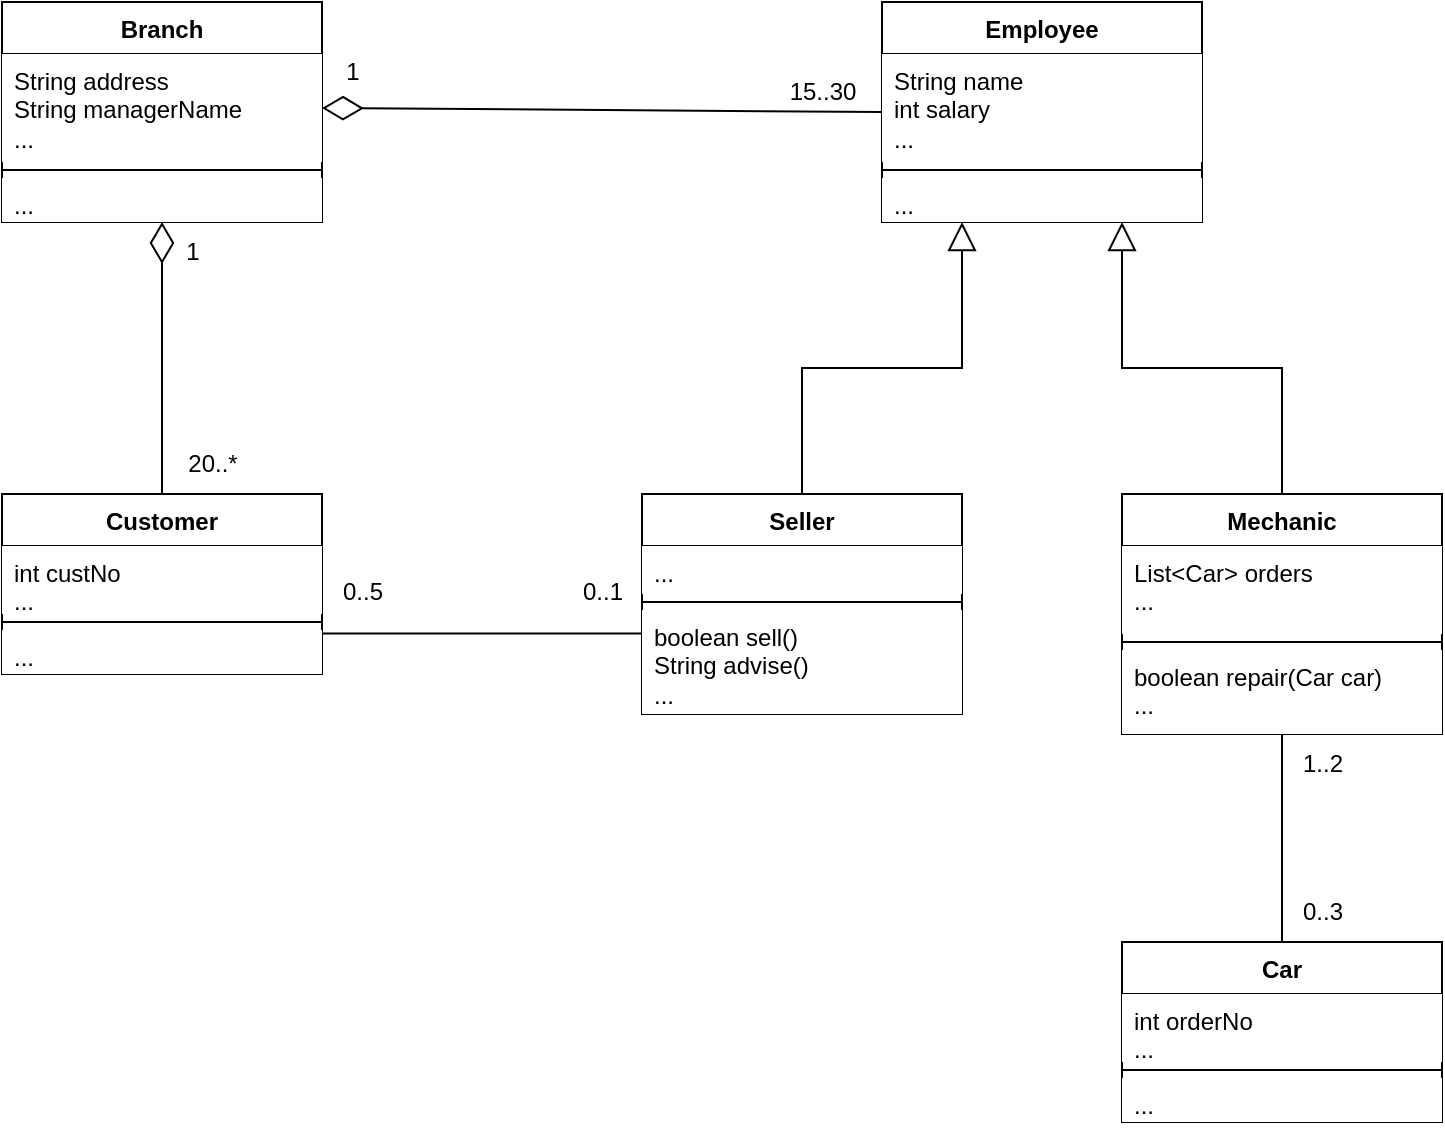 <mxfile version="27.0.1">
  <diagram id="C5RBs43oDa-KdzZeNtuy" name="Page-1">
    <mxGraphModel dx="821" dy="1700" grid="1" gridSize="10" guides="1" tooltips="1" connect="1" arrows="1" fold="1" page="1" pageScale="1" pageWidth="827" pageHeight="1169" background="none" math="0" shadow="0">
      <root>
        <mxCell id="WIyWlLk6GJQsqaUBKTNV-0" />
        <mxCell id="WIyWlLk6GJQsqaUBKTNV-1" parent="WIyWlLk6GJQsqaUBKTNV-0" />
        <mxCell id="XeKnSbgzlpwQuWAGhSZf-30" value="" style="edgeStyle=orthogonalEdgeStyle;rounded=0;orthogonalLoop=1;jettySize=auto;html=1;endArrow=none;endFill=0;startArrow=diamondThin;startFill=0;startSize=18;" edge="1" parent="WIyWlLk6GJQsqaUBKTNV-1" source="XeKnSbgzlpwQuWAGhSZf-31" target="XeKnSbgzlpwQuWAGhSZf-41">
          <mxGeometry relative="1" as="geometry" />
        </mxCell>
        <mxCell id="XeKnSbgzlpwQuWAGhSZf-31" value="Branch" style="swimlane;fontStyle=1;align=center;verticalAlign=top;childLayout=stackLayout;horizontal=1;startSize=26;horizontalStack=0;resizeParent=1;resizeParentMax=0;resizeLast=0;collapsible=1;marginBottom=0;whiteSpace=wrap;html=1;fillColor=default;rounded=0;" vertex="1" parent="WIyWlLk6GJQsqaUBKTNV-1">
          <mxGeometry x="40" y="-830" width="160" height="110" as="geometry">
            <mxRectangle x="40" y="40" width="70" height="30" as="alternateBounds" />
          </mxGeometry>
        </mxCell>
        <mxCell id="XeKnSbgzlpwQuWAGhSZf-32" value="&lt;div&gt;String address&lt;/div&gt;&lt;div&gt;String managerName&lt;/div&gt;&lt;div&gt;...&lt;/div&gt;&lt;div&gt;&lt;br&gt;&lt;/div&gt;" style="text;strokeColor=none;fillColor=default;align=left;verticalAlign=top;spacingLeft=4;spacingRight=4;overflow=hidden;rotatable=0;points=[[0,0.5],[1,0.5]];portConstraint=eastwest;whiteSpace=wrap;html=1;rounded=0;" vertex="1" parent="XeKnSbgzlpwQuWAGhSZf-31">
          <mxGeometry y="26" width="160" height="54" as="geometry" />
        </mxCell>
        <mxCell id="XeKnSbgzlpwQuWAGhSZf-33" value="" style="line;strokeWidth=1;fillColor=default;align=left;verticalAlign=middle;spacingTop=-1;spacingLeft=3;spacingRight=3;rotatable=0;labelPosition=right;points=[];portConstraint=eastwest;strokeColor=inherit;rounded=0;" vertex="1" parent="XeKnSbgzlpwQuWAGhSZf-31">
          <mxGeometry y="80" width="160" height="8" as="geometry" />
        </mxCell>
        <mxCell id="XeKnSbgzlpwQuWAGhSZf-34" value="&lt;div&gt;...&lt;/div&gt;" style="text;strokeColor=none;fillColor=default;align=left;verticalAlign=top;spacingLeft=4;spacingRight=4;overflow=hidden;rotatable=0;points=[[0,0.5],[1,0.5]];portConstraint=eastwest;whiteSpace=wrap;html=1;rounded=0;" vertex="1" parent="XeKnSbgzlpwQuWAGhSZf-31">
          <mxGeometry y="88" width="160" height="22" as="geometry" />
        </mxCell>
        <mxCell id="XeKnSbgzlpwQuWAGhSZf-35" value="Employee" style="swimlane;fontStyle=1;align=center;verticalAlign=top;childLayout=stackLayout;horizontal=1;startSize=26;horizontalStack=0;resizeParent=1;resizeParentMax=0;resizeLast=0;collapsible=1;marginBottom=0;whiteSpace=wrap;html=1;fillColor=default;rounded=0;" vertex="1" parent="WIyWlLk6GJQsqaUBKTNV-1">
          <mxGeometry x="480" y="-830" width="160" height="110" as="geometry">
            <mxRectangle x="40" y="40" width="70" height="30" as="alternateBounds" />
          </mxGeometry>
        </mxCell>
        <mxCell id="XeKnSbgzlpwQuWAGhSZf-36" value="&lt;div&gt;String name&lt;/div&gt;&lt;div&gt;int salary&lt;/div&gt;&lt;div&gt;...&lt;/div&gt;&lt;div&gt;&lt;br&gt;&lt;/div&gt;" style="text;strokeColor=none;fillColor=default;align=left;verticalAlign=top;spacingLeft=4;spacingRight=4;overflow=hidden;rotatable=0;points=[[0,0.5],[1,0.5]];portConstraint=eastwest;whiteSpace=wrap;html=1;rounded=0;" vertex="1" parent="XeKnSbgzlpwQuWAGhSZf-35">
          <mxGeometry y="26" width="160" height="54" as="geometry" />
        </mxCell>
        <mxCell id="XeKnSbgzlpwQuWAGhSZf-37" value="" style="line;strokeWidth=1;fillColor=default;align=left;verticalAlign=middle;spacingTop=-1;spacingLeft=3;spacingRight=3;rotatable=0;labelPosition=right;points=[];portConstraint=eastwest;strokeColor=inherit;rounded=0;" vertex="1" parent="XeKnSbgzlpwQuWAGhSZf-35">
          <mxGeometry y="80" width="160" height="8" as="geometry" />
        </mxCell>
        <mxCell id="XeKnSbgzlpwQuWAGhSZf-38" value="&lt;div&gt;...&lt;/div&gt;" style="text;strokeColor=none;fillColor=default;align=left;verticalAlign=top;spacingLeft=4;spacingRight=4;overflow=hidden;rotatable=0;points=[[0,0.5],[1,0.5]];portConstraint=eastwest;whiteSpace=wrap;html=1;rounded=0;" vertex="1" parent="XeKnSbgzlpwQuWAGhSZf-35">
          <mxGeometry y="88" width="160" height="22" as="geometry" />
        </mxCell>
        <mxCell id="XeKnSbgzlpwQuWAGhSZf-39" style="rounded=0;orthogonalLoop=1;jettySize=auto;html=1;exitX=1;exitY=0.5;exitDx=0;exitDy=0;entryX=0;entryY=0.5;entryDx=0;entryDy=0;endArrow=none;endFill=0;startArrow=diamondThin;startFill=0;endSize=9;startSize=18;" edge="1" parent="WIyWlLk6GJQsqaUBKTNV-1" source="XeKnSbgzlpwQuWAGhSZf-32" target="XeKnSbgzlpwQuWAGhSZf-35">
          <mxGeometry relative="1" as="geometry">
            <mxPoint x="480" y="-657" as="targetPoint" />
          </mxGeometry>
        </mxCell>
        <mxCell id="XeKnSbgzlpwQuWAGhSZf-40" value="" style="edgeStyle=orthogonalEdgeStyle;rounded=0;orthogonalLoop=1;jettySize=auto;html=1;endArrow=none;endFill=0;" edge="1" parent="WIyWlLk6GJQsqaUBKTNV-1">
          <mxGeometry relative="1" as="geometry">
            <mxPoint x="200" y="-514.29" as="sourcePoint" />
            <mxPoint x="360" y="-514.29" as="targetPoint" />
          </mxGeometry>
        </mxCell>
        <mxCell id="XeKnSbgzlpwQuWAGhSZf-41" value="Customer" style="swimlane;fontStyle=1;align=center;verticalAlign=top;childLayout=stackLayout;horizontal=1;startSize=26;horizontalStack=0;resizeParent=1;resizeParentMax=0;resizeLast=0;collapsible=1;marginBottom=0;whiteSpace=wrap;html=1;fillColor=default;rounded=0;" vertex="1" parent="WIyWlLk6GJQsqaUBKTNV-1">
          <mxGeometry x="40" y="-584" width="160" height="90" as="geometry">
            <mxRectangle x="40" y="40" width="70" height="30" as="alternateBounds" />
          </mxGeometry>
        </mxCell>
        <mxCell id="XeKnSbgzlpwQuWAGhSZf-42" value="int custNo&lt;div&gt;...&lt;/div&gt;&lt;div&gt;&lt;br&gt;&lt;/div&gt;" style="text;strokeColor=none;fillColor=default;align=left;verticalAlign=top;spacingLeft=4;spacingRight=4;overflow=hidden;rotatable=0;points=[[0,0.5],[1,0.5]];portConstraint=eastwest;whiteSpace=wrap;html=1;rounded=0;" vertex="1" parent="XeKnSbgzlpwQuWAGhSZf-41">
          <mxGeometry y="26" width="160" height="34" as="geometry" />
        </mxCell>
        <mxCell id="XeKnSbgzlpwQuWAGhSZf-43" value="" style="line;strokeWidth=1;fillColor=default;align=left;verticalAlign=middle;spacingTop=-1;spacingLeft=3;spacingRight=3;rotatable=0;labelPosition=right;points=[];portConstraint=eastwest;strokeColor=inherit;rounded=0;" vertex="1" parent="XeKnSbgzlpwQuWAGhSZf-41">
          <mxGeometry y="60" width="160" height="8" as="geometry" />
        </mxCell>
        <mxCell id="XeKnSbgzlpwQuWAGhSZf-44" value="&lt;div&gt;...&lt;/div&gt;" style="text;strokeColor=none;fillColor=default;align=left;verticalAlign=top;spacingLeft=4;spacingRight=4;overflow=hidden;rotatable=0;points=[[0,0.5],[1,0.5]];portConstraint=eastwest;whiteSpace=wrap;html=1;rounded=0;" vertex="1" parent="XeKnSbgzlpwQuWAGhSZf-41">
          <mxGeometry y="68" width="160" height="22" as="geometry" />
        </mxCell>
        <mxCell id="XeKnSbgzlpwQuWAGhSZf-45" style="edgeStyle=orthogonalEdgeStyle;rounded=0;orthogonalLoop=1;jettySize=auto;html=1;exitX=0.5;exitY=0;exitDx=0;exitDy=0;entryX=0.25;entryY=1;entryDx=0;entryDy=0;endArrow=block;endFill=0;endSize=12;" edge="1" parent="WIyWlLk6GJQsqaUBKTNV-1" source="XeKnSbgzlpwQuWAGhSZf-46" target="XeKnSbgzlpwQuWAGhSZf-35">
          <mxGeometry relative="1" as="geometry" />
        </mxCell>
        <mxCell id="XeKnSbgzlpwQuWAGhSZf-46" value="Seller" style="swimlane;fontStyle=1;align=center;verticalAlign=top;childLayout=stackLayout;horizontal=1;startSize=26;horizontalStack=0;resizeParent=1;resizeParentMax=0;resizeLast=0;collapsible=1;marginBottom=0;whiteSpace=wrap;html=1;fillColor=default;rounded=0;" vertex="1" parent="WIyWlLk6GJQsqaUBKTNV-1">
          <mxGeometry x="360" y="-584" width="160" height="110" as="geometry">
            <mxRectangle x="40" y="40" width="70" height="30" as="alternateBounds" />
          </mxGeometry>
        </mxCell>
        <mxCell id="XeKnSbgzlpwQuWAGhSZf-47" value="&lt;div&gt;...&lt;/div&gt;&lt;div&gt;&lt;br&gt;&lt;/div&gt;" style="text;strokeColor=none;fillColor=default;align=left;verticalAlign=top;spacingLeft=4;spacingRight=4;overflow=hidden;rotatable=0;points=[[0,0.5],[1,0.5]];portConstraint=eastwest;whiteSpace=wrap;html=1;rounded=0;" vertex="1" parent="XeKnSbgzlpwQuWAGhSZf-46">
          <mxGeometry y="26" width="160" height="24" as="geometry" />
        </mxCell>
        <mxCell id="XeKnSbgzlpwQuWAGhSZf-48" value="" style="line;strokeWidth=1;fillColor=default;align=left;verticalAlign=middle;spacingTop=-1;spacingLeft=3;spacingRight=3;rotatable=0;labelPosition=right;points=[];portConstraint=eastwest;strokeColor=inherit;rounded=0;" vertex="1" parent="XeKnSbgzlpwQuWAGhSZf-46">
          <mxGeometry y="50" width="160" height="8" as="geometry" />
        </mxCell>
        <mxCell id="XeKnSbgzlpwQuWAGhSZf-49" value="boolean sell()&lt;div&gt;String advise()&lt;/div&gt;&lt;div&gt;...&lt;/div&gt;&lt;div&gt;&lt;br&gt;&lt;/div&gt;" style="text;strokeColor=none;fillColor=default;align=left;verticalAlign=top;spacingLeft=4;spacingRight=4;overflow=hidden;rotatable=0;points=[[0,0.5],[1,0.5]];portConstraint=eastwest;whiteSpace=wrap;html=1;rounded=0;" vertex="1" parent="XeKnSbgzlpwQuWAGhSZf-46">
          <mxGeometry y="58" width="160" height="52" as="geometry" />
        </mxCell>
        <mxCell id="XeKnSbgzlpwQuWAGhSZf-50" style="edgeStyle=orthogonalEdgeStyle;rounded=0;orthogonalLoop=1;jettySize=auto;html=1;entryX=0.75;entryY=1;entryDx=0;entryDy=0;endArrow=block;endFill=0;endSize=12;" edge="1" parent="WIyWlLk6GJQsqaUBKTNV-1" source="XeKnSbgzlpwQuWAGhSZf-52" target="XeKnSbgzlpwQuWAGhSZf-35">
          <mxGeometry relative="1" as="geometry" />
        </mxCell>
        <mxCell id="XeKnSbgzlpwQuWAGhSZf-51" value="" style="edgeStyle=orthogonalEdgeStyle;rounded=0;orthogonalLoop=1;jettySize=auto;html=1;endArrow=none;endFill=0;" edge="1" parent="WIyWlLk6GJQsqaUBKTNV-1" source="XeKnSbgzlpwQuWAGhSZf-52" target="XeKnSbgzlpwQuWAGhSZf-56">
          <mxGeometry relative="1" as="geometry" />
        </mxCell>
        <mxCell id="XeKnSbgzlpwQuWAGhSZf-52" value="Mechanic" style="swimlane;fontStyle=1;align=center;verticalAlign=top;childLayout=stackLayout;horizontal=1;startSize=26;horizontalStack=0;resizeParent=1;resizeParentMax=0;resizeLast=0;collapsible=1;marginBottom=0;whiteSpace=wrap;html=1;fillColor=default;rounded=0;" vertex="1" parent="WIyWlLk6GJQsqaUBKTNV-1">
          <mxGeometry x="600" y="-584" width="160" height="120" as="geometry">
            <mxRectangle x="40" y="40" width="70" height="30" as="alternateBounds" />
          </mxGeometry>
        </mxCell>
        <mxCell id="XeKnSbgzlpwQuWAGhSZf-53" value="List&amp;lt;Car&amp;gt; orders&lt;div&gt;...&lt;/div&gt;&lt;div&gt;&lt;br&gt;&lt;/div&gt;" style="text;strokeColor=none;fillColor=default;align=left;verticalAlign=top;spacingLeft=4;spacingRight=4;overflow=hidden;rotatable=0;points=[[0,0.5],[1,0.5]];portConstraint=eastwest;whiteSpace=wrap;html=1;rounded=0;" vertex="1" parent="XeKnSbgzlpwQuWAGhSZf-52">
          <mxGeometry y="26" width="160" height="44" as="geometry" />
        </mxCell>
        <mxCell id="XeKnSbgzlpwQuWAGhSZf-54" value="" style="line;strokeWidth=1;fillColor=default;align=left;verticalAlign=middle;spacingTop=-1;spacingLeft=3;spacingRight=3;rotatable=0;labelPosition=right;points=[];portConstraint=eastwest;strokeColor=inherit;rounded=0;" vertex="1" parent="XeKnSbgzlpwQuWAGhSZf-52">
          <mxGeometry y="70" width="160" height="8" as="geometry" />
        </mxCell>
        <mxCell id="XeKnSbgzlpwQuWAGhSZf-55" value="boolean repair(Car car)&lt;div&gt;...&lt;/div&gt;" style="text;strokeColor=none;fillColor=default;align=left;verticalAlign=top;spacingLeft=4;spacingRight=4;overflow=hidden;rotatable=0;points=[[0,0.5],[1,0.5]];portConstraint=eastwest;whiteSpace=wrap;html=1;rounded=0;" vertex="1" parent="XeKnSbgzlpwQuWAGhSZf-52">
          <mxGeometry y="78" width="160" height="42" as="geometry" />
        </mxCell>
        <mxCell id="XeKnSbgzlpwQuWAGhSZf-56" value="Car" style="swimlane;fontStyle=1;align=center;verticalAlign=top;childLayout=stackLayout;horizontal=1;startSize=26;horizontalStack=0;resizeParent=1;resizeParentMax=0;resizeLast=0;collapsible=1;marginBottom=0;whiteSpace=wrap;html=1;fillColor=default;rounded=0;" vertex="1" parent="WIyWlLk6GJQsqaUBKTNV-1">
          <mxGeometry x="600" y="-360" width="160" height="90" as="geometry">
            <mxRectangle x="40" y="40" width="70" height="30" as="alternateBounds" />
          </mxGeometry>
        </mxCell>
        <mxCell id="XeKnSbgzlpwQuWAGhSZf-57" value="int orderNo&lt;div&gt;...&lt;/div&gt;" style="text;strokeColor=none;fillColor=default;align=left;verticalAlign=top;spacingLeft=4;spacingRight=4;overflow=hidden;rotatable=0;points=[[0,0.5],[1,0.5]];portConstraint=eastwest;whiteSpace=wrap;html=1;rounded=0;" vertex="1" parent="XeKnSbgzlpwQuWAGhSZf-56">
          <mxGeometry y="26" width="160" height="34" as="geometry" />
        </mxCell>
        <mxCell id="XeKnSbgzlpwQuWAGhSZf-58" value="" style="line;strokeWidth=1;fillColor=default;align=left;verticalAlign=middle;spacingTop=-1;spacingLeft=3;spacingRight=3;rotatable=0;labelPosition=right;points=[];portConstraint=eastwest;strokeColor=inherit;rounded=0;" vertex="1" parent="XeKnSbgzlpwQuWAGhSZf-56">
          <mxGeometry y="60" width="160" height="8" as="geometry" />
        </mxCell>
        <mxCell id="XeKnSbgzlpwQuWAGhSZf-59" value="&lt;div&gt;...&lt;/div&gt;" style="text;strokeColor=none;fillColor=default;align=left;verticalAlign=top;spacingLeft=4;spacingRight=4;overflow=hidden;rotatable=0;points=[[0,0.5],[1,0.5]];portConstraint=eastwest;whiteSpace=wrap;html=1;rounded=0;perimeterSpacing=3;" vertex="1" parent="XeKnSbgzlpwQuWAGhSZf-56">
          <mxGeometry y="68" width="160" height="22" as="geometry" />
        </mxCell>
        <mxCell id="XeKnSbgzlpwQuWAGhSZf-60" value="1..2" style="text;html=1;align=center;verticalAlign=middle;resizable=0;points=[];autosize=1;strokeColor=none;fillColor=none;" vertex="1" parent="WIyWlLk6GJQsqaUBKTNV-1">
          <mxGeometry x="680" y="-464" width="40" height="30" as="geometry" />
        </mxCell>
        <mxCell id="XeKnSbgzlpwQuWAGhSZf-61" value="0..3" style="text;html=1;align=center;verticalAlign=middle;resizable=0;points=[];autosize=1;strokeColor=none;fillColor=none;" vertex="1" parent="WIyWlLk6GJQsqaUBKTNV-1">
          <mxGeometry x="680" y="-390" width="40" height="30" as="geometry" />
        </mxCell>
        <mxCell id="XeKnSbgzlpwQuWAGhSZf-63" value="15..30" style="text;html=1;align=center;verticalAlign=middle;resizable=0;points=[];autosize=1;strokeColor=none;fillColor=none;" vertex="1" parent="WIyWlLk6GJQsqaUBKTNV-1">
          <mxGeometry x="420" y="-800" width="60" height="30" as="geometry" />
        </mxCell>
        <mxCell id="XeKnSbgzlpwQuWAGhSZf-64" value="1" style="text;html=1;align=center;verticalAlign=middle;resizable=0;points=[];autosize=1;strokeColor=none;fillColor=none;" vertex="1" parent="WIyWlLk6GJQsqaUBKTNV-1">
          <mxGeometry x="200" y="-810" width="30" height="30" as="geometry" />
        </mxCell>
        <mxCell id="XeKnSbgzlpwQuWAGhSZf-65" value="1" style="text;html=1;align=center;verticalAlign=middle;resizable=0;points=[];autosize=1;strokeColor=none;fillColor=none;" vertex="1" parent="WIyWlLk6GJQsqaUBKTNV-1">
          <mxGeometry x="120" y="-720" width="30" height="30" as="geometry" />
        </mxCell>
        <mxCell id="XeKnSbgzlpwQuWAGhSZf-66" value="20..*" style="text;html=1;align=center;verticalAlign=middle;resizable=0;points=[];autosize=1;strokeColor=none;fillColor=none;" vertex="1" parent="WIyWlLk6GJQsqaUBKTNV-1">
          <mxGeometry x="120" y="-614" width="50" height="30" as="geometry" />
        </mxCell>
        <mxCell id="XeKnSbgzlpwQuWAGhSZf-67" value="0..5" style="text;html=1;align=center;verticalAlign=middle;resizable=0;points=[];autosize=1;strokeColor=none;fillColor=none;" vertex="1" parent="WIyWlLk6GJQsqaUBKTNV-1">
          <mxGeometry x="200" y="-550" width="40" height="30" as="geometry" />
        </mxCell>
        <mxCell id="XeKnSbgzlpwQuWAGhSZf-68" value="0..1" style="text;html=1;align=center;verticalAlign=middle;resizable=0;points=[];autosize=1;strokeColor=none;fillColor=none;" vertex="1" parent="WIyWlLk6GJQsqaUBKTNV-1">
          <mxGeometry x="320" y="-550" width="40" height="30" as="geometry" />
        </mxCell>
      </root>
    </mxGraphModel>
  </diagram>
</mxfile>
